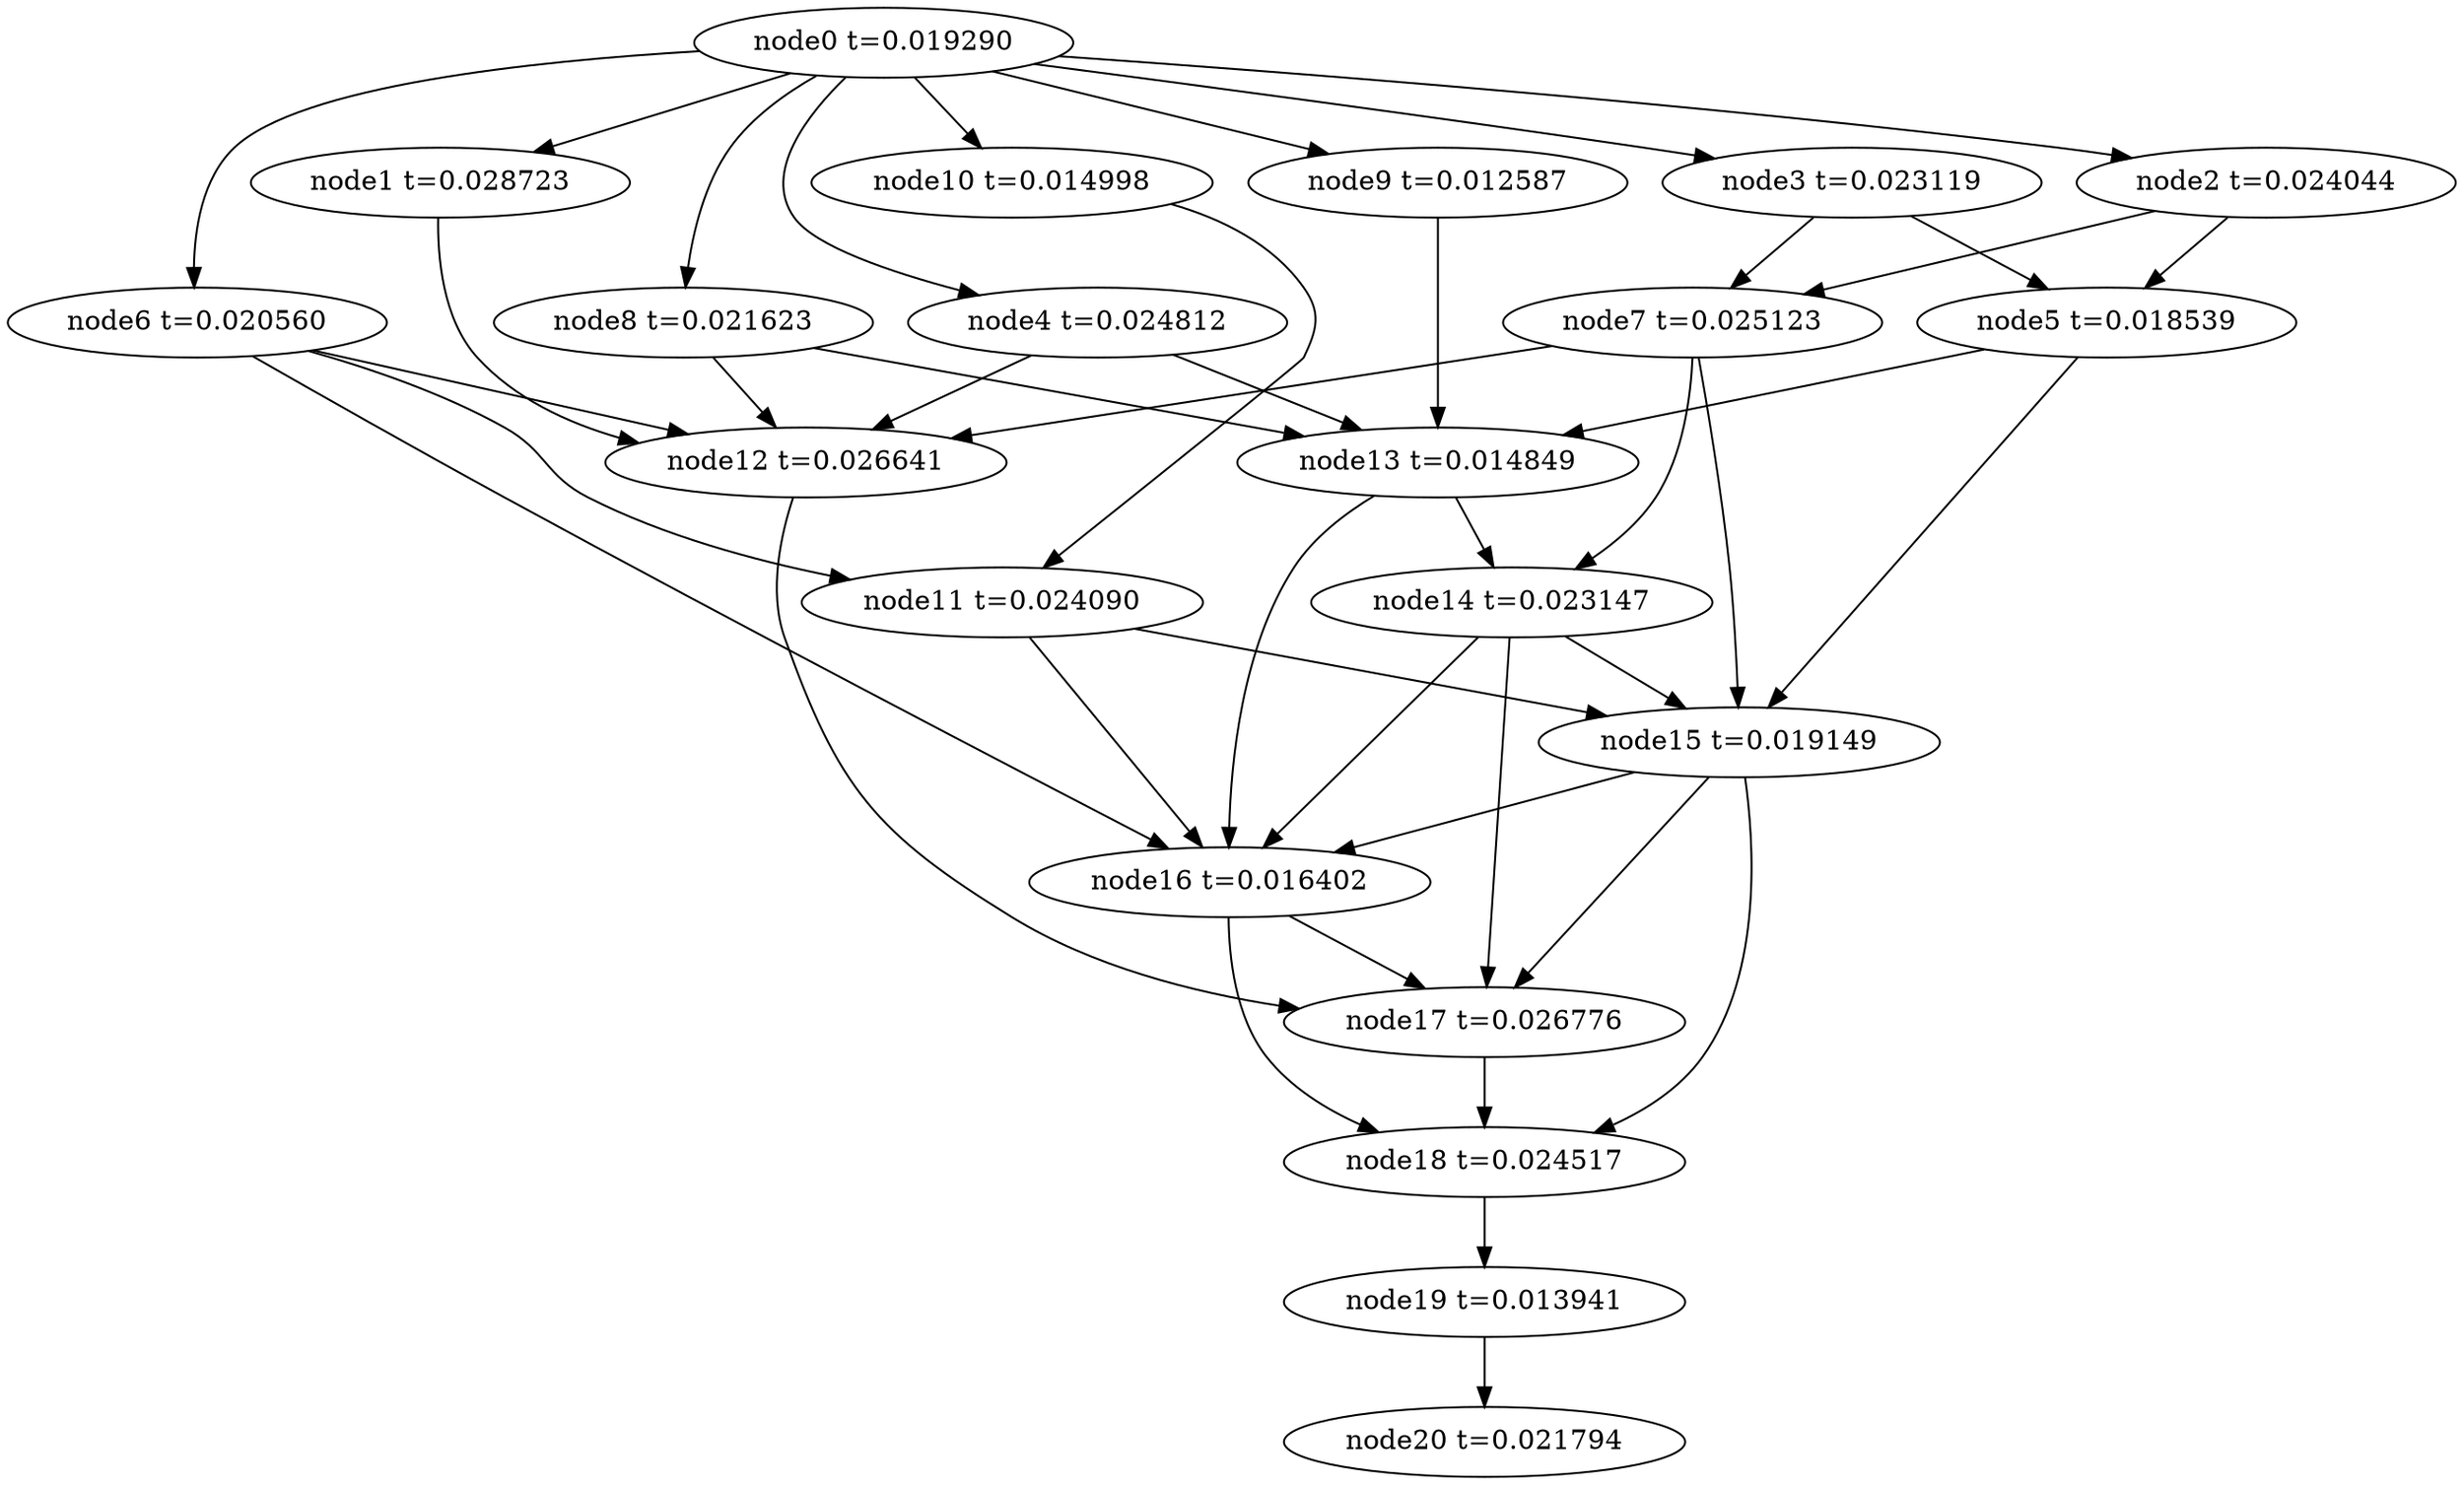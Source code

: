 digraph g{
	node20[label="node20 t=0.021794"]
	node19 -> node20
	node19[label="node19 t=0.013941"];
	node18 -> node19
	node18[label="node18 t=0.024517"];
	node17 -> node18
	node17[label="node17 t=0.026776"];
	node16 -> node18
	node16 -> node17
	node16[label="node16 t=0.016402"];
	node15 -> node18
	node15 -> node17
	node15 -> node16
	node15[label="node15 t=0.019149"];
	node14 -> node17
	node14 -> node16
	node14 -> node15
	node14[label="node14 t=0.023147"];
	node13 -> node16
	node13 -> node14
	node13[label="node13 t=0.014849"];
	node12 -> node17
	node12[label="node12 t=0.026641"];
	node11 -> node16
	node11 -> node15
	node11[label="node11 t=0.024090"];
	node10 -> node11
	node10[label="node10 t=0.014998"];
	node9 -> node13
	node9[label="node9 t=0.012587"];
	node8 -> node13
	node8 -> node12
	node8[label="node8 t=0.021623"];
	node7 -> node15
	node7 -> node14
	node7 -> node12
	node7[label="node7 t=0.025123"];
	node6 -> node16
	node6 -> node12
	node6 -> node11
	node6[label="node6 t=0.020560"];
	node5 -> node15
	node5 -> node13
	node5[label="node5 t=0.018539"];
	node4 -> node13
	node4 -> node12
	node4[label="node4 t=0.024812"];
	node3 -> node7
	node3 -> node5
	node3[label="node3 t=0.023119"];
	node2 -> node7
	node2 -> node5
	node2[label="node2 t=0.024044"];
	node1 -> node12
	node1[label="node1 t=0.028723"];
	node0 -> node10
	node0 -> node9
	node0 -> node8
	node0 -> node6
	node0 -> node4
	node0 -> node3
	node0 -> node2
	node0 -> node1
	node0[label="node0 t=0.019290"];
}
